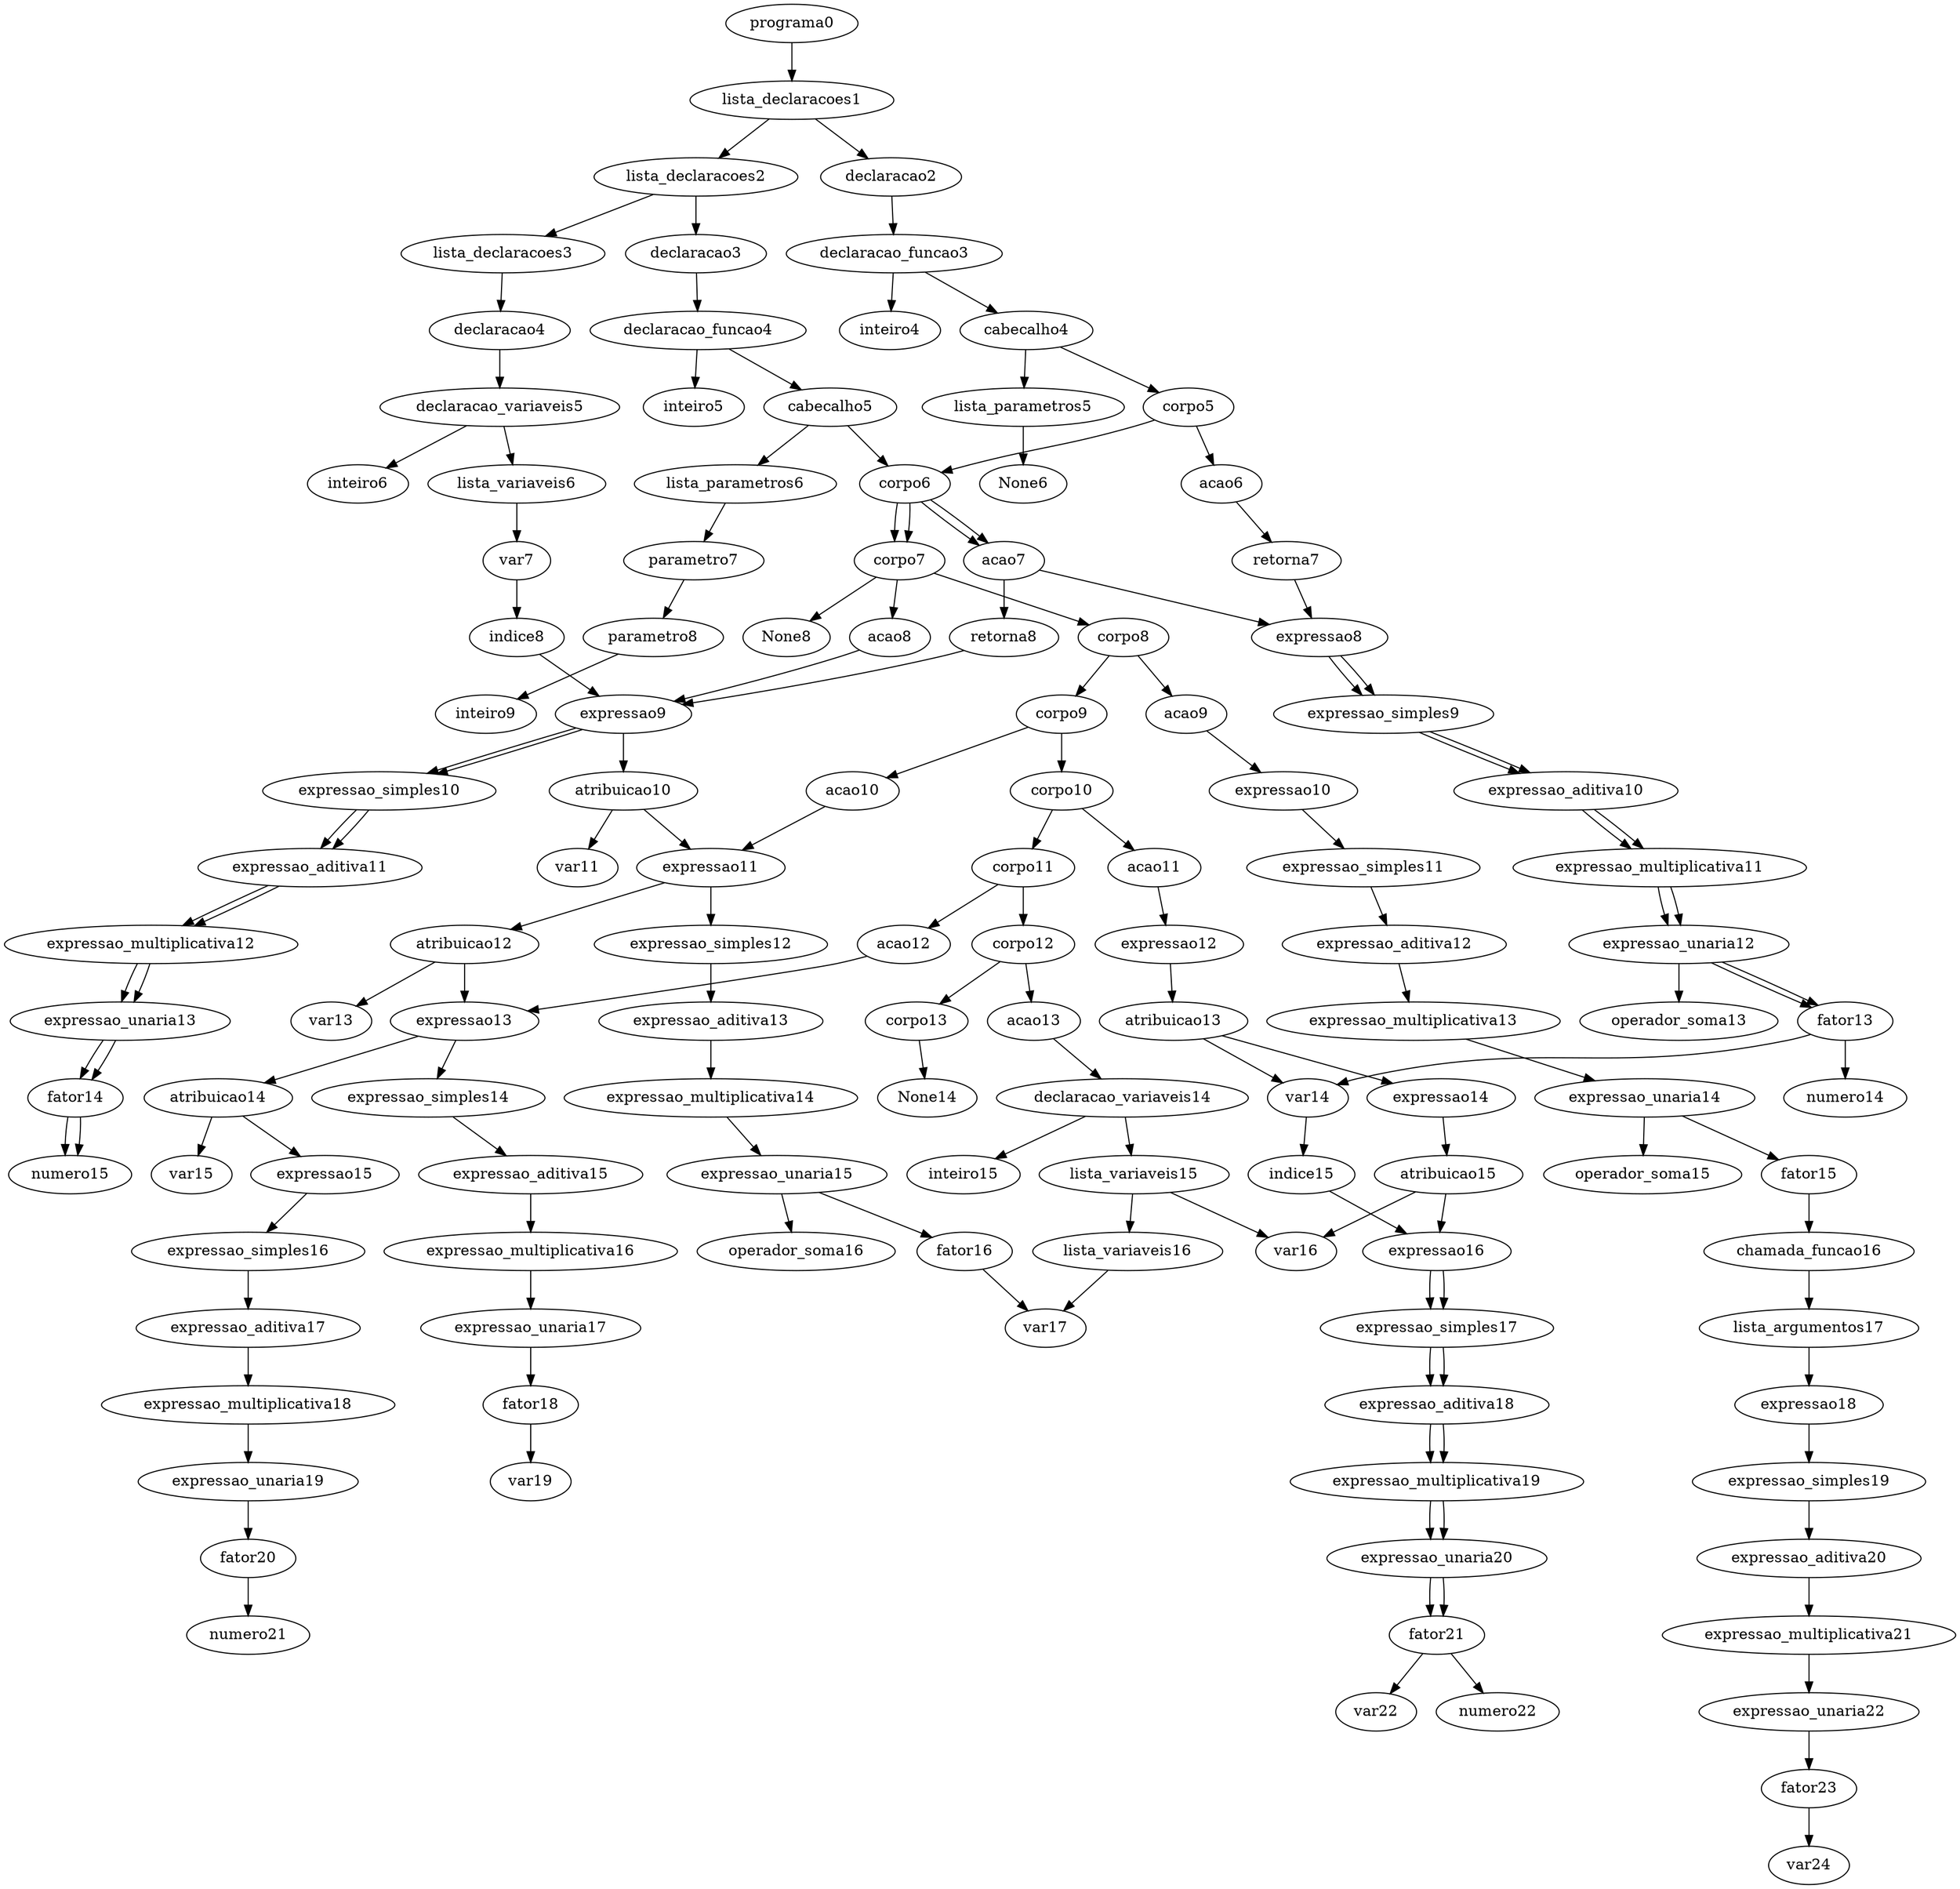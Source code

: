 digraph G {
	programa0 -> lista_declaracoes1
	lista_declaracoes1 -> lista_declaracoes2
	lista_declaracoes2 -> lista_declaracoes3
	lista_declaracoes3 -> declaracao4
	declaracao4 -> declaracao_variaveis5
	declaracao_variaveis5 -> inteiro6
	declaracao_variaveis5 -> lista_variaveis6
	lista_variaveis6 -> var7
	var7 -> indice8
	indice8 -> expressao9
	expressao9 -> expressao_simples10
	expressao_simples10 -> expressao_aditiva11
	expressao_aditiva11 -> expressao_multiplicativa12
	expressao_multiplicativa12 -> expressao_unaria13
	expressao_unaria13 -> fator14
	fator14 -> numero15
	lista_declaracoes2 -> declaracao3
	declaracao3 -> declaracao_funcao4
	declaracao_funcao4 -> inteiro5
	declaracao_funcao4 -> cabecalho5
	cabecalho5 -> lista_parametros6
	lista_parametros6 -> parametro7
	parametro7 -> parametro8
	parametro8 -> inteiro9
	cabecalho5 -> corpo6
	corpo6 -> corpo7
	corpo7 -> None8
	corpo6 -> acao7
	acao7 -> retorna8
	retorna8 -> expressao9
	expressao9 -> expressao_simples10
	expressao_simples10 -> expressao_aditiva11
	expressao_aditiva11 -> expressao_multiplicativa12
	expressao_multiplicativa12 -> expressao_unaria13
	expressao_unaria13 -> fator14
	fator14 -> numero15
	lista_declaracoes1 -> declaracao2
	declaracao2 -> declaracao_funcao3
	declaracao_funcao3 -> inteiro4
	declaracao_funcao3 -> cabecalho4
	cabecalho4 -> lista_parametros5
	lista_parametros5 -> None6
	cabecalho4 -> corpo5
	corpo5 -> corpo6
	corpo6 -> corpo7
	corpo7 -> corpo8
	corpo8 -> corpo9
	corpo9 -> corpo10
	corpo10 -> corpo11
	corpo11 -> corpo12
	corpo12 -> corpo13
	corpo13 -> None14
	corpo12 -> acao13
	acao13 -> declaracao_variaveis14
	declaracao_variaveis14 -> inteiro15
	declaracao_variaveis14 -> lista_variaveis15
	lista_variaveis15 -> lista_variaveis16
	lista_variaveis16 -> var17
	lista_variaveis15 -> var16
	corpo11 -> acao12
	acao12 -> expressao13
	expressao13 -> atribuicao14
	atribuicao14 -> var15
	atribuicao14 -> expressao15
	expressao15 -> expressao_simples16
	expressao_simples16 -> expressao_aditiva17
	expressao_aditiva17 -> expressao_multiplicativa18
	expressao_multiplicativa18 -> expressao_unaria19
	expressao_unaria19 -> fator20
	fator20 -> numero21
	corpo10 -> acao11
	acao11 -> expressao12
	expressao12 -> atribuicao13
	atribuicao13 -> var14
	var14 -> indice15
	indice15 -> expressao16
	expressao16 -> expressao_simples17
	expressao_simples17 -> expressao_aditiva18
	expressao_aditiva18 -> expressao_multiplicativa19
	expressao_multiplicativa19 -> expressao_unaria20
	expressao_unaria20 -> fator21
	fator21 -> var22
	atribuicao13 -> expressao14
	expressao14 -> atribuicao15
	atribuicao15 -> var16
	atribuicao15 -> expressao16
	expressao16 -> expressao_simples17
	expressao_simples17 -> expressao_aditiva18
	expressao_aditiva18 -> expressao_multiplicativa19
	expressao_multiplicativa19 -> expressao_unaria20
	expressao_unaria20 -> fator21
	fator21 -> numero22
	corpo9 -> acao10
	acao10 -> expressao11
	expressao11 -> atribuicao12
	atribuicao12 -> var13
	atribuicao12 -> expressao13
	expressao13 -> expressao_simples14
	expressao_simples14 -> expressao_aditiva15
	expressao_aditiva15 -> expressao_multiplicativa16
	expressao_multiplicativa16 -> expressao_unaria17
	expressao_unaria17 -> fator18
	fator18 -> var19
	corpo8 -> acao9
	acao9 -> expressao10
	expressao10 -> expressao_simples11
	expressao_simples11 -> expressao_aditiva12
	expressao_aditiva12 -> expressao_multiplicativa13
	expressao_multiplicativa13 -> expressao_unaria14
	expressao_unaria14 -> operador_soma15
	expressao_unaria14 -> fator15
	fator15 -> chamada_funcao16
	chamada_funcao16 -> lista_argumentos17
	lista_argumentos17 -> expressao18
	expressao18 -> expressao_simples19
	expressao_simples19 -> expressao_aditiva20
	expressao_aditiva20 -> expressao_multiplicativa21
	expressao_multiplicativa21 -> expressao_unaria22
	expressao_unaria22 -> fator23
	fator23 -> var24
	corpo7 -> acao8
	acao8 -> expressao9
	expressao9 -> atribuicao10
	atribuicao10 -> var11
	atribuicao10 -> expressao11
	expressao11 -> expressao_simples12
	expressao_simples12 -> expressao_aditiva13
	expressao_aditiva13 -> expressao_multiplicativa14
	expressao_multiplicativa14 -> expressao_unaria15
	expressao_unaria15 -> operador_soma16
	expressao_unaria15 -> fator16
	fator16 -> var17
	corpo6 -> acao7
	acao7 -> expressao8
	expressao8 -> expressao_simples9
	expressao_simples9 -> expressao_aditiva10
	expressao_aditiva10 -> expressao_multiplicativa11
	expressao_multiplicativa11 -> expressao_unaria12
	expressao_unaria12 -> operador_soma13
	expressao_unaria12 -> fator13
	fator13 -> var14
	corpo5 -> acao6
	acao6 -> retorna7
	retorna7 -> expressao8
	expressao8 -> expressao_simples9
	expressao_simples9 -> expressao_aditiva10
	expressao_aditiva10 -> expressao_multiplicativa11
	expressao_multiplicativa11 -> expressao_unaria12
	expressao_unaria12 -> fator13
	fator13 -> numero14
}

